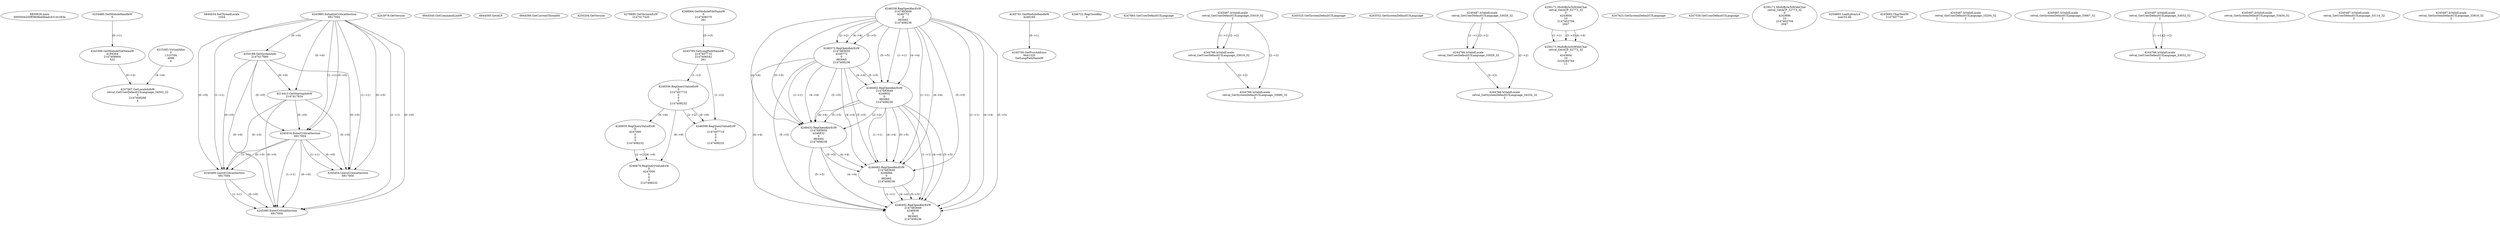 // Global SCDG with merge call
digraph {
	0 [label="6850628.main
00050d42d5ff38d9eddbedc431dc283e"]
	1 [label="4254480.GetModuleHandleW
0"]
	2 [label="6844434.SetThreadLocale
1024"]
	3 [label="4243965.InitializeCriticalSection
6917004"]
	4 [label="4243979.GetVersion
"]
	5 [label="4250188.GetSystemInfo
2147417660"]
	3 -> 5 [label="(0-->0)"]
	6 [label="6844540.GetCommandLineW
"]
	7 [label="4214413.GetStartupInfoW
2147417624"]
	3 -> 7 [label="(0-->0)"]
	5 -> 7 [label="(0-->0)"]
	8 [label="6844560.GetACP
"]
	9 [label="6844580.GetCurrentThreadId
"]
	10 [label="4250204.GetVersion
"]
	11 [label="4276690.GetVersionExW
2147417420"]
	12 [label="4243306.GetModuleFileNameW
4194304
2147408904
522"]
	1 -> 12 [label="(0-->1)"]
	13 [label="4248064.GetModuleFileNameW
0
2147408370
261"]
	14 [label="4215383.VirtualAlloc
0
1310704
4096
4"]
	15 [label="4246338.RegOpenKeyExW
2147483649
4246772
0
983065
2147408236"]
	16 [label="4245741.GetModuleHandleW
4246160"]
	17 [label="4245758.GetProcAddress
9441320
GetLongPathNameW"]
	16 -> 17 [label="(0-->1)"]
	18 [label="4245785.GetLongPathNameW
2147407710
2147406542
261"]
	13 -> 18 [label="(3-->3)"]
	19 [label="4246556.RegQueryValueExW
0
2147407710
0
0
0
2147408232"]
	18 -> 19 [label="(1-->2)"]
	20 [label="4246635.RegQueryValueExW
0
4247000
0
0
0
2147408232"]
	19 -> 20 [label="(6-->6)"]
	21 [label="4246722.RegCloseKey
0"]
	22 [label="4247883.GetUserDefaultUILanguage
"]
	23 [label="4245418.EnterCriticalSection
6917004"]
	3 -> 23 [label="(1-->1)"]
	3 -> 23 [label="(0-->0)"]
	5 -> 23 [label="(0-->0)"]
	7 -> 23 [label="(0-->0)"]
	24 [label="4245469.LeaveCriticalSection
6917004"]
	3 -> 24 [label="(1-->1)"]
	23 -> 24 [label="(1-->1)"]
	3 -> 24 [label="(0-->0)"]
	5 -> 24 [label="(0-->0)"]
	7 -> 24 [label="(0-->0)"]
	23 -> 24 [label="(0-->0)"]
	25 [label="4245487.IsValidLocale
retval_GetUserDefaultUILanguage_33019_32
2"]
	26 [label="4244766.IsValidLocale
retval_GetUserDefaultUILanguage_33019_32
2"]
	25 -> 26 [label="(1-->1)"]
	25 -> 26 [label="(2-->2)"]
	27 [label="4245525.GetSystemDefaultUILanguage
"]
	28 [label="4245552.GetSystemDefaultUILanguage
"]
	29 [label="4244766.IsValidLocale
retval_GetSystemDefaultUILanguage_33685_32
2"]
	25 -> 29 [label="(2-->2)"]
	26 -> 29 [label="(2-->2)"]
	30 [label="4245580.EnterCriticalSection
6917004"]
	3 -> 30 [label="(1-->1)"]
	23 -> 30 [label="(1-->1)"]
	24 -> 30 [label="(1-->1)"]
	3 -> 30 [label="(0-->0)"]
	5 -> 30 [label="(0-->0)"]
	7 -> 30 [label="(0-->0)"]
	23 -> 30 [label="(0-->0)"]
	24 -> 30 [label="(0-->0)"]
	31 [label="4246372.RegOpenKeyExW
2147483650
4246772
0
983065
2147408236"]
	15 -> 31 [label="(2-->2)"]
	15 -> 31 [label="(4-->4)"]
	15 -> 31 [label="(5-->5)"]
	32 [label="4246402.RegOpenKeyExW
2147483649
4246832
0
983065
2147408236"]
	15 -> 32 [label="(1-->1)"]
	15 -> 32 [label="(4-->4)"]
	31 -> 32 [label="(4-->4)"]
	15 -> 32 [label="(5-->5)"]
	31 -> 32 [label="(5-->5)"]
	33 [label="4245487.IsValidLocale
retval_GetUserDefaultUILanguage_33029_32
2"]
	34 [label="4250171.MultiByteToWideChar
retval_GetACP_32773_32
0
4243604
10
2147403704
2047"]
	35 [label="4250171.MultiByteToWideChar
retval_GetACP_32773_32
0
4243604
10
3224282764
11"]
	34 -> 35 [label="(1-->1)"]
	34 -> 35 [label="(3-->3)"]
	34 -> 35 [label="(4-->4)"]
	36 [label="4246432.RegOpenKeyExW
2147483650
4246832
0
983065
2147408236"]
	31 -> 36 [label="(1-->1)"]
	32 -> 36 [label="(2-->2)"]
	15 -> 36 [label="(4-->4)"]
	31 -> 36 [label="(4-->4)"]
	32 -> 36 [label="(4-->4)"]
	15 -> 36 [label="(5-->5)"]
	31 -> 36 [label="(5-->5)"]
	32 -> 36 [label="(5-->5)"]
	37 [label="4245454.LeaveCriticalSection
6917004"]
	3 -> 37 [label="(1-->1)"]
	23 -> 37 [label="(1-->1)"]
	3 -> 37 [label="(0-->0)"]
	5 -> 37 [label="(0-->0)"]
	7 -> 37 [label="(0-->0)"]
	23 -> 37 [label="(0-->0)"]
	38 [label="4247923.GetSystemDefaultUILanguage
"]
	39 [label="4247558.GetUserDefaultUILanguage
"]
	40 [label="4247567.GetLocaleInfoW
retval_GetUserDefaultUILanguage_34502_32
3
2147408268
4"]
	12 -> 40 [label="(0-->2)"]
	14 -> 40 [label="(4-->4)"]
	41 [label="4244766.IsValidLocale
retval_GetUserDefaultUILanguage_33029_32
2"]
	33 -> 41 [label="(1-->1)"]
	33 -> 41 [label="(2-->2)"]
	42 [label="4244766.IsValidLocale
retval_GetSystemDefaultUILanguage_34234_32
2"]
	33 -> 42 [label="(2-->2)"]
	41 -> 42 [label="(2-->2)"]
	43 [label="4250171.MultiByteToWideChar
retval_GetACP_32773_32
0
4243896
10
2147403704
2047"]
	44 [label="4254893.LoadLibraryA
user32.dll"]
	45 [label="4245683.CharNextW
2147407716"]
	46 [label="4246676.RegQueryValueExW
0
4247000
0
0
0
2147408232"]
	20 -> 46 [label="(2-->2)"]
	19 -> 46 [label="(6-->6)"]
	20 -> 46 [label="(6-->6)"]
	47 [label="4245487.IsValidLocale
retval_GetUserDefaultUILanguage_33204_32
2"]
	48 [label="4245487.IsValidLocale
retval_GetSystemDefaultUILanguage_33667_32
2"]
	49 [label="4245487.IsValidLocale
retval_GetUserDefaultUILanguage_33032_32
2"]
	50 [label="4246462.RegOpenKeyExW
2147483649
4246884
0
983065
2147408236"]
	15 -> 50 [label="(1-->1)"]
	32 -> 50 [label="(1-->1)"]
	15 -> 50 [label="(4-->4)"]
	31 -> 50 [label="(4-->4)"]
	32 -> 50 [label="(4-->4)"]
	36 -> 50 [label="(4-->4)"]
	15 -> 50 [label="(5-->5)"]
	31 -> 50 [label="(5-->5)"]
	32 -> 50 [label="(5-->5)"]
	36 -> 50 [label="(5-->5)"]
	51 [label="4246492.RegOpenKeyExW
2147483649
4246936
0
983065
2147408236"]
	15 -> 51 [label="(1-->1)"]
	32 -> 51 [label="(1-->1)"]
	50 -> 51 [label="(1-->1)"]
	15 -> 51 [label="(4-->4)"]
	31 -> 51 [label="(4-->4)"]
	32 -> 51 [label="(4-->4)"]
	36 -> 51 [label="(4-->4)"]
	50 -> 51 [label="(4-->4)"]
	15 -> 51 [label="(5-->5)"]
	31 -> 51 [label="(5-->5)"]
	32 -> 51 [label="(5-->5)"]
	36 -> 51 [label="(5-->5)"]
	50 -> 51 [label="(5-->5)"]
	52 [label="4245487.IsValidLocale
retval_GetSystemDefaultUILanguage_33434_32
2"]
	53 [label="4244766.IsValidLocale
retval_GetUserDefaultUILanguage_33032_32
2"]
	49 -> 53 [label="(1-->1)"]
	49 -> 53 [label="(2-->2)"]
	54 [label="4246599.RegQueryValueExW
0
2147407710
0
0
0
2147408232"]
	18 -> 54 [label="(1-->2)"]
	19 -> 54 [label="(2-->2)"]
	19 -> 54 [label="(6-->6)"]
	55 [label="4245487.IsValidLocale
retval_GetUserDefaultUILanguage_33114_32
2"]
	56 [label="4245487.IsValidLocale
retval_GetSystemDefaultUILanguage_33816_32
2"]
}
